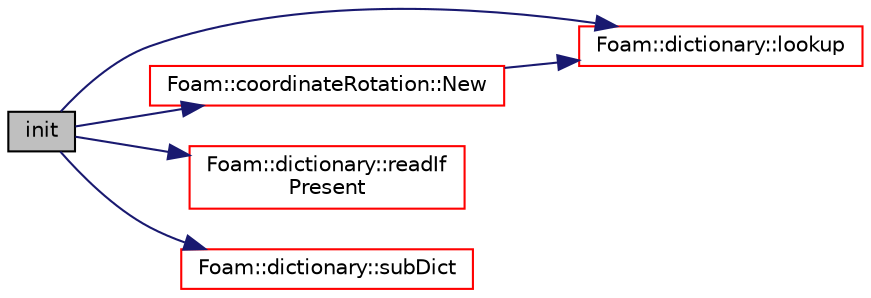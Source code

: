 digraph "init"
{
  bgcolor="transparent";
  edge [fontname="Helvetica",fontsize="10",labelfontname="Helvetica",labelfontsize="10"];
  node [fontname="Helvetica",fontsize="10",shape=record];
  rankdir="LR";
  Node1257 [label="init",height=0.2,width=0.4,color="black", fillcolor="grey75", style="filled", fontcolor="black"];
  Node1257 -> Node1258 [color="midnightblue",fontsize="10",style="solid",fontname="Helvetica"];
  Node1258 [label="Foam::dictionary::lookup",height=0.2,width=0.4,color="red",URL="$a27129.html#a6a0727fa523e48977e27348663def509",tooltip="Find and return an entry data stream. "];
  Node1257 -> Node1555 [color="midnightblue",fontsize="10",style="solid",fontname="Helvetica"];
  Node1555 [label="Foam::coordinateRotation::New",height=0.2,width=0.4,color="red",URL="$a26125.html#a61e07101d56902ed773dfea1283ee13f",tooltip="Select constructed from dictionary and objectRegistry. "];
  Node1555 -> Node1258 [color="midnightblue",fontsize="10",style="solid",fontname="Helvetica"];
  Node1257 -> Node1396 [color="midnightblue",fontsize="10",style="solid",fontname="Helvetica"];
  Node1396 [label="Foam::dictionary::readIf\lPresent",height=0.2,width=0.4,color="red",URL="$a27129.html#ad4bd008e6ee208313f2c3a963ee1170d",tooltip="Find an entry if present, and assign to T. "];
  Node1257 -> Node1400 [color="midnightblue",fontsize="10",style="solid",fontname="Helvetica"];
  Node1400 [label="Foam::dictionary::subDict",height=0.2,width=0.4,color="red",URL="$a27129.html#aaa26b5f2da6aff5a6a59af5407f1bf59",tooltip="Find and return a sub-dictionary. "];
}
